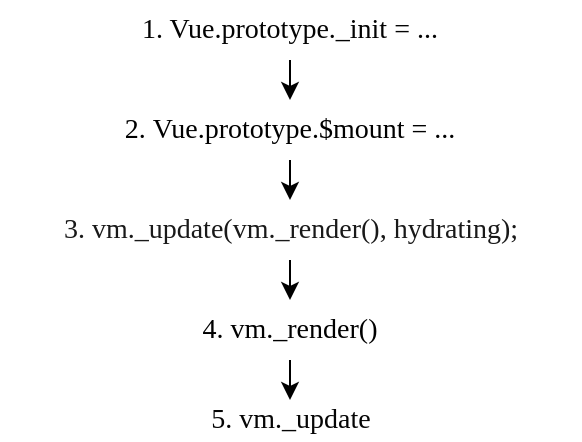 <mxfile>
    <diagram id="KuJqb_Rfy17FKXMW7v7W" name="第 1 页">
        <mxGraphModel dx="454" dy="283" grid="1" gridSize="10" guides="1" tooltips="1" connect="1" arrows="1" fold="1" page="1" pageScale="1" pageWidth="827" pageHeight="1169" background="#ffffff" math="0" shadow="0">
            <root>
                <mxCell id="0"/>
                <mxCell id="1" parent="0"/>
                <mxCell id="14" style="edgeStyle=none;html=1;fontFamily=Times New Roman;fontSize=14;fontColor=#050505;strokeColor=#000000;" edge="1" parent="1" source="3" target="5">
                    <mxGeometry relative="1" as="geometry"/>
                </mxCell>
                <mxCell id="3" value="&lt;font color=&quot;#030303&quot; style=&quot;font-size: 14px;&quot;&gt;&lt;span style=&quot;font-size: 14px;&quot;&gt;1. Vue&lt;/span&gt;&lt;span style=&quot;font-size: 14px;&quot;&gt;.&lt;/span&gt;&lt;span style=&quot;font-size: 14px;&quot;&gt;prototype&lt;/span&gt;&lt;span style=&quot;font-size: 14px;&quot;&gt;.&lt;/span&gt;&lt;span style=&quot;font-size: 14px;&quot;&gt;_init = ...&lt;/span&gt;&lt;/font&gt;" style="text;html=1;strokeColor=none;fillColor=none;align=center;verticalAlign=middle;whiteSpace=wrap;rounded=0;fontSize=14;fontFamily=Times New Roman;" parent="1" vertex="1">
                    <mxGeometry x="90" y="90" width="230" height="30" as="geometry"/>
                </mxCell>
                <mxCell id="17" style="edgeStyle=none;html=1;entryX=0.5;entryY=0;entryDx=0;entryDy=0;fontFamily=Times New Roman;fontSize=14;fontColor=#050505;strokeColor=#000000;" edge="1" parent="1" source="5" target="7">
                    <mxGeometry relative="1" as="geometry"/>
                </mxCell>
                <mxCell id="5" value="&lt;font color=&quot;#000000&quot; style=&quot;font-size: 14px&quot;&gt;2.&amp;nbsp;&lt;span style=&quot;font-size: 14px&quot;&gt;Vue&lt;/span&gt;&lt;span style=&quot;font-size: 14px&quot;&gt;.&lt;/span&gt;&lt;span style=&quot;font-size: 14px&quot;&gt;prototype&lt;/span&gt;&lt;span style=&quot;font-size: 14px&quot;&gt;.&lt;/span&gt;&lt;span style=&quot;font-size: 14px&quot;&gt;$mount = ...&lt;/span&gt;&lt;/font&gt;" style="text;html=1;strokeColor=none;fillColor=none;align=center;verticalAlign=middle;whiteSpace=wrap;rounded=0;fontSize=14;fontFamily=Times New Roman;" parent="1" vertex="1">
                    <mxGeometry x="60" y="140" width="290" height="30" as="geometry"/>
                </mxCell>
                <mxCell id="19" style="edgeStyle=none;html=1;entryX=0.5;entryY=0;entryDx=0;entryDy=0;fontFamily=Times New Roman;fontSize=14;fontColor=#050505;strokeColor=#000000;" edge="1" parent="1" source="7" target="10">
                    <mxGeometry relative="1" as="geometry"/>
                </mxCell>
                <mxCell id="7" value="&lt;font color=&quot;#191919&quot; style=&quot;font-size: 14px;&quot;&gt;3.&amp;nbsp;&lt;span style=&quot;font-size: 14px;&quot;&gt;vm&lt;/span&gt;&lt;span style=&quot;font-size: 14px;&quot;&gt;.&lt;/span&gt;&lt;span style=&quot;font-size: 14px;&quot;&gt;_update&lt;/span&gt;&lt;span style=&quot;font-size: 14px;&quot;&gt;(&lt;/span&gt;&lt;span style=&quot;font-size: 14px;&quot;&gt;vm&lt;/span&gt;&lt;span style=&quot;font-size: 14px;&quot;&gt;.&lt;/span&gt;&lt;span style=&quot;font-size: 14px;&quot;&gt;_render&lt;/span&gt;&lt;span style=&quot;font-size: 14px;&quot;&gt;(), &lt;/span&gt;&lt;span style=&quot;font-size: 14px;&quot;&gt;hydrating&lt;/span&gt;&lt;span style=&quot;font-size: 14px;&quot;&gt;);&lt;/span&gt;&lt;/font&gt;" style="text;html=1;strokeColor=none;fillColor=none;align=center;verticalAlign=middle;whiteSpace=wrap;rounded=0;fontSize=14;fontFamily=Times New Roman;" parent="1" vertex="1">
                    <mxGeometry x="62.5" y="190" width="285" height="30" as="geometry"/>
                </mxCell>
                <mxCell id="20" style="edgeStyle=none;html=1;entryX=0.5;entryY=0;entryDx=0;entryDy=0;fontFamily=Times New Roman;fontSize=14;fontColor=#050505;strokeColor=#000000;" edge="1" parent="1" source="10" target="12">
                    <mxGeometry relative="1" as="geometry"/>
                </mxCell>
                <mxCell id="10" value="&lt;font color=&quot;#000000&quot; style=&quot;font-size: 14px;&quot;&gt;4.&amp;nbsp;&lt;span style=&quot;font-size: 14px;&quot;&gt;vm&lt;/span&gt;&lt;span style=&quot;font-size: 14px;&quot;&gt;.&lt;/span&gt;&lt;span style=&quot;font-size: 14px;&quot;&gt;_render&lt;/span&gt;&lt;span style=&quot;font-size: 14px;&quot;&gt;()&lt;/span&gt;&lt;/font&gt;" style="text;html=1;strokeColor=none;fillColor=none;align=center;verticalAlign=middle;whiteSpace=wrap;rounded=0;fontSize=14;fontFamily=Times New Roman;" parent="1" vertex="1">
                    <mxGeometry x="125" y="240" width="160" height="30" as="geometry"/>
                </mxCell>
                <mxCell id="12" value="&lt;font color=&quot;#050505&quot; style=&quot;font-size: 14px;&quot;&gt;5.&amp;nbsp;&lt;span style=&quot;font-size: 14px;&quot;&gt;vm&lt;/span&gt;&lt;span style=&quot;font-size: 14px;&quot;&gt;.&lt;/span&gt;&lt;span style=&quot;font-size: 14px;&quot;&gt;_update&lt;/span&gt;&lt;/font&gt;" style="text;html=1;strokeColor=none;fillColor=none;align=center;verticalAlign=middle;whiteSpace=wrap;rounded=0;fontSize=14;fontFamily=Times New Roman;" parent="1" vertex="1">
                    <mxGeometry x="146.5" y="290" width="117" height="20" as="geometry"/>
                </mxCell>
            </root>
        </mxGraphModel>
    </diagram>
</mxfile>